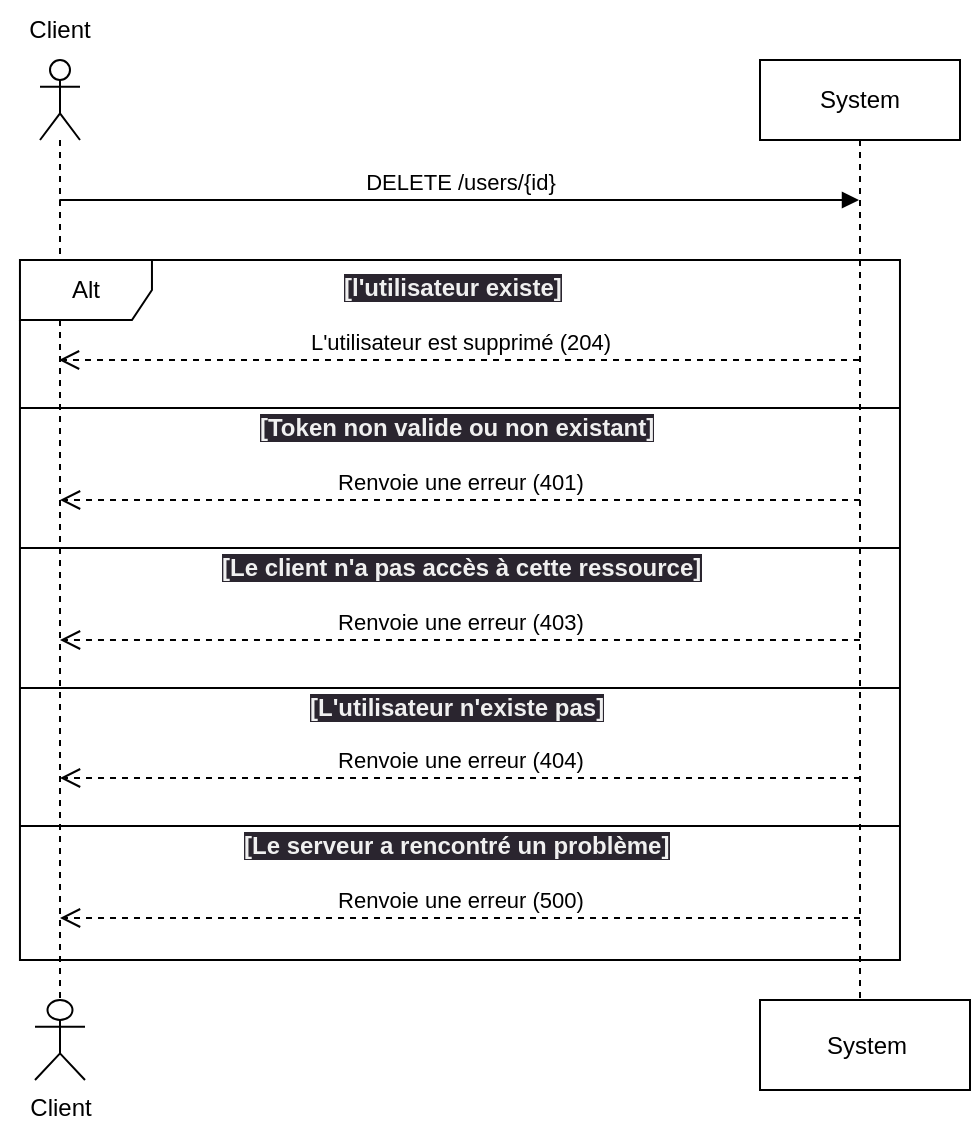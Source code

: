 <mxfile>
    <diagram id="30nr3hVL7LA14Ldg_Pht" name="Page-1">
        <mxGraphModel dx="895" dy="656" grid="1" gridSize="10" guides="1" tooltips="1" connect="1" arrows="1" fold="1" page="1" pageScale="1" pageWidth="827" pageHeight="1169" math="0" shadow="0">
            <root>
                <mxCell id="0"/>
                <mxCell id="1" parent="0"/>
                <mxCell id="2" value="System" style="shape=umlLifeline;perimeter=lifelinePerimeter;whiteSpace=wrap;html=1;container=1;collapsible=0;recursiveResize=0;outlineConnect=0;" vertex="1" parent="1">
                    <mxGeometry x="540" y="180" width="100" height="470" as="geometry"/>
                </mxCell>
                <mxCell id="3" value="DELETE /users/{id}" style="html=1;verticalAlign=bottom;endArrow=block;" edge="1" parent="2">
                    <mxGeometry width="80" relative="1" as="geometry">
                        <mxPoint x="-350.333" y="70.0" as="sourcePoint"/>
                        <mxPoint x="49.5" y="70.0" as="targetPoint"/>
                        <Array as="points">
                            <mxPoint x="-40" y="70"/>
                        </Array>
                    </mxGeometry>
                </mxCell>
                <mxCell id="4" value="L'utilisateur est supprimé (204)" style="html=1;verticalAlign=bottom;endArrow=open;dashed=1;endSize=8;" edge="1" parent="2">
                    <mxGeometry relative="1" as="geometry">
                        <mxPoint x="49.5" y="150" as="sourcePoint"/>
                        <mxPoint x="-350.5" y="150" as="targetPoint"/>
                        <Array as="points">
                            <mxPoint x="-40" y="150"/>
                            <mxPoint x="-260" y="150"/>
                        </Array>
                    </mxGeometry>
                </mxCell>
                <mxCell id="5" value="" style="line;strokeWidth=1;align=left;verticalAlign=middle;spacingTop=-1;spacingLeft=3;spacingRight=3;rotatable=0;labelPosition=right;points=[];portConstraint=eastwest;labelBackgroundColor=#F4F1DE;rounded=0;" vertex="1" parent="2">
                    <mxGeometry x="-370" y="379" width="440" height="8" as="geometry"/>
                </mxCell>
                <mxCell id="6" value="Renvoie une erreur (500)" style="html=1;verticalAlign=bottom;endArrow=open;dashed=1;endSize=8;" edge="1" parent="2">
                    <mxGeometry relative="1" as="geometry">
                        <mxPoint x="50" y="429" as="sourcePoint"/>
                        <mxPoint x="-350" y="429" as="targetPoint"/>
                        <Array as="points">
                            <mxPoint x="-9.5" y="429"/>
                        </Array>
                        <mxPoint as="offset"/>
                    </mxGeometry>
                </mxCell>
                <mxCell id="7" value="" style="line;strokeWidth=1;align=left;verticalAlign=middle;spacingTop=-1;spacingLeft=3;spacingRight=3;rotatable=0;labelPosition=right;points=[];portConstraint=eastwest;labelBackgroundColor=#F4F1DE;rounded=0;" vertex="1" parent="2">
                    <mxGeometry x="-370" y="310" width="440" height="8" as="geometry"/>
                </mxCell>
                <mxCell id="8" value="&lt;span style=&quot;color: rgb(240, 240, 240); font-family: Helvetica; font-size: 12px; font-style: normal; font-variant-ligatures: normal; font-variant-caps: normal; font-weight: 700; letter-spacing: normal; orphans: 2; text-align: center; text-indent: 0px; text-transform: none; widows: 2; word-spacing: 0px; -webkit-text-stroke-width: 0px; background-color: rgb(42, 37, 47); text-decoration-thickness: initial; text-decoration-style: initial; text-decoration-color: initial; float: none; display: inline !important;&quot;&gt;[L'utilisateur n'existe pas]&lt;/span&gt;" style="text;whiteSpace=wrap;html=1;" vertex="1" parent="2">
                    <mxGeometry x="-227.5" y="310" width="155" height="40" as="geometry"/>
                </mxCell>
                <mxCell id="9" value="Renvoie une erreur (404)" style="html=1;verticalAlign=bottom;endArrow=open;dashed=1;endSize=8;" edge="1" parent="2">
                    <mxGeometry relative="1" as="geometry">
                        <mxPoint x="50" y="359" as="sourcePoint"/>
                        <mxPoint x="-350" y="359" as="targetPoint"/>
                        <Array as="points">
                            <mxPoint x="-9.5" y="359"/>
                        </Array>
                        <mxPoint as="offset"/>
                    </mxGeometry>
                </mxCell>
                <mxCell id="10" value="" style="shape=umlLifeline;participant=umlActor;perimeter=lifelinePerimeter;whiteSpace=wrap;html=1;container=1;collapsible=0;recursiveResize=0;verticalAlign=top;spacingTop=36;outlineConnect=0;fontStyle=1" vertex="1" parent="1">
                    <mxGeometry x="180" y="180" width="20" height="470" as="geometry"/>
                </mxCell>
                <mxCell id="11" value="Client" style="text;html=1;strokeColor=none;fillColor=none;align=center;verticalAlign=middle;whiteSpace=wrap;rounded=0;" vertex="1" parent="1">
                    <mxGeometry x="160" y="150" width="60" height="30" as="geometry"/>
                </mxCell>
                <mxCell id="12" value="Client" style="shape=umlActor;verticalLabelPosition=bottom;verticalAlign=top;html=1;outlineConnect=0;" vertex="1" parent="1">
                    <mxGeometry x="177.5" y="650" width="25" height="40" as="geometry"/>
                </mxCell>
                <mxCell id="13" value="&lt;span style=&quot;&quot;&gt;System&lt;/span&gt;" style="html=1;" vertex="1" parent="1">
                    <mxGeometry x="540" y="650" width="105" height="45" as="geometry"/>
                </mxCell>
                <mxCell id="14" value="Alt" style="shape=umlFrame;whiteSpace=wrap;html=1;width=66;height=30;" vertex="1" parent="1">
                    <mxGeometry x="169.98" y="280" width="440.01" height="350" as="geometry"/>
                </mxCell>
                <mxCell id="15" value="" style="line;strokeWidth=1;align=left;verticalAlign=middle;spacingTop=-1;spacingLeft=3;spacingRight=3;rotatable=0;labelPosition=right;points=[];portConstraint=eastwest;labelBackgroundColor=#F4F1DE;rounded=0;" vertex="1" parent="1">
                    <mxGeometry x="170" y="350" width="440" height="8" as="geometry"/>
                </mxCell>
                <mxCell id="16" value="&lt;span style=&quot;color: rgb(240, 240, 240); font-family: Helvetica; font-size: 12px; font-style: normal; font-variant-ligatures: normal; font-variant-caps: normal; font-weight: 700; letter-spacing: normal; orphans: 2; text-align: center; text-indent: 0px; text-transform: none; widows: 2; word-spacing: 0px; -webkit-text-stroke-width: 0px; background-color: rgb(42, 37, 47); text-decoration-thickness: initial; text-decoration-style: initial; text-decoration-color: initial; float: none; display: inline !important;&quot;&gt;[l'utilisateur existe]&lt;/span&gt;" style="text;whiteSpace=wrap;html=1;" vertex="1" parent="1">
                    <mxGeometry x="330" y="280" width="120" height="40" as="geometry"/>
                </mxCell>
                <mxCell id="17" value="&lt;span style=&quot;color: rgb(240, 240, 240); font-family: Helvetica; font-size: 12px; font-style: normal; font-variant-ligatures: normal; font-variant-caps: normal; font-weight: 700; letter-spacing: normal; orphans: 2; text-align: center; text-indent: 0px; text-transform: none; widows: 2; word-spacing: 0px; -webkit-text-stroke-width: 0px; background-color: rgb(42, 37, 47); text-decoration-thickness: initial; text-decoration-style: initial; text-decoration-color: initial; float: none; display: inline !important;&quot;&gt;[Token non valide ou non existant]&lt;/span&gt;" style="text;whiteSpace=wrap;html=1;" vertex="1" parent="1">
                    <mxGeometry x="288.12" y="350" width="203.75" height="40" as="geometry"/>
                </mxCell>
                <mxCell id="18" value="Renvoie une erreur (401)" style="html=1;verticalAlign=bottom;endArrow=open;dashed=1;endSize=8;" edge="1" parent="1">
                    <mxGeometry relative="1" as="geometry">
                        <mxPoint x="590" y="400" as="sourcePoint"/>
                        <mxPoint x="190" y="400" as="targetPoint"/>
                        <Array as="points">
                            <mxPoint x="530.5" y="400"/>
                        </Array>
                        <mxPoint as="offset"/>
                    </mxGeometry>
                </mxCell>
                <mxCell id="19" value="" style="line;strokeWidth=1;align=left;verticalAlign=middle;spacingTop=-1;spacingLeft=3;spacingRight=3;rotatable=0;labelPosition=right;points=[];portConstraint=eastwest;labelBackgroundColor=#F4F1DE;rounded=0;" vertex="1" parent="1">
                    <mxGeometry x="169.99" y="420" width="440" height="8" as="geometry"/>
                </mxCell>
                <mxCell id="20" value="&lt;span style=&quot;color: rgb(240, 240, 240); font-family: Helvetica; font-size: 12px; font-style: normal; font-variant-ligatures: normal; font-variant-caps: normal; font-weight: 700; letter-spacing: normal; orphans: 2; text-align: center; text-indent: 0px; text-transform: none; widows: 2; word-spacing: 0px; -webkit-text-stroke-width: 0px; background-color: rgb(42, 37, 47); text-decoration-thickness: initial; text-decoration-style: initial; text-decoration-color: initial; float: none; display: inline !important;&quot;&gt;[Le client n'a pas accès à cette ressource]&lt;/span&gt;" style="text;whiteSpace=wrap;html=1;" vertex="1" parent="1">
                    <mxGeometry x="269.05" y="420" width="241.89" height="40" as="geometry"/>
                </mxCell>
                <mxCell id="21" value="Renvoie une erreur (403)" style="html=1;verticalAlign=bottom;endArrow=open;dashed=1;endSize=8;" edge="1" parent="1">
                    <mxGeometry relative="1" as="geometry">
                        <mxPoint x="589.99" y="470" as="sourcePoint"/>
                        <mxPoint x="189.99" y="470" as="targetPoint"/>
                        <Array as="points">
                            <mxPoint x="530.49" y="470"/>
                        </Array>
                        <mxPoint as="offset"/>
                    </mxGeometry>
                </mxCell>
                <mxCell id="22" value="&lt;span style=&quot;color: rgb(240, 240, 240); font-family: Helvetica; font-size: 12px; font-style: normal; font-variant-ligatures: normal; font-variant-caps: normal; font-weight: 700; letter-spacing: normal; orphans: 2; text-align: center; text-indent: 0px; text-transform: none; widows: 2; word-spacing: 0px; -webkit-text-stroke-width: 0px; background-color: rgb(42, 37, 47); text-decoration-thickness: initial; text-decoration-style: initial; text-decoration-color: initial; float: none; display: inline !important;&quot;&gt;[Le serveur a rencontré un problème]&lt;/span&gt;" style="text;whiteSpace=wrap;html=1;" vertex="1" parent="1">
                    <mxGeometry x="279.53" y="559" width="220.94" height="31" as="geometry"/>
                </mxCell>
            </root>
        </mxGraphModel>
    </diagram>
</mxfile>